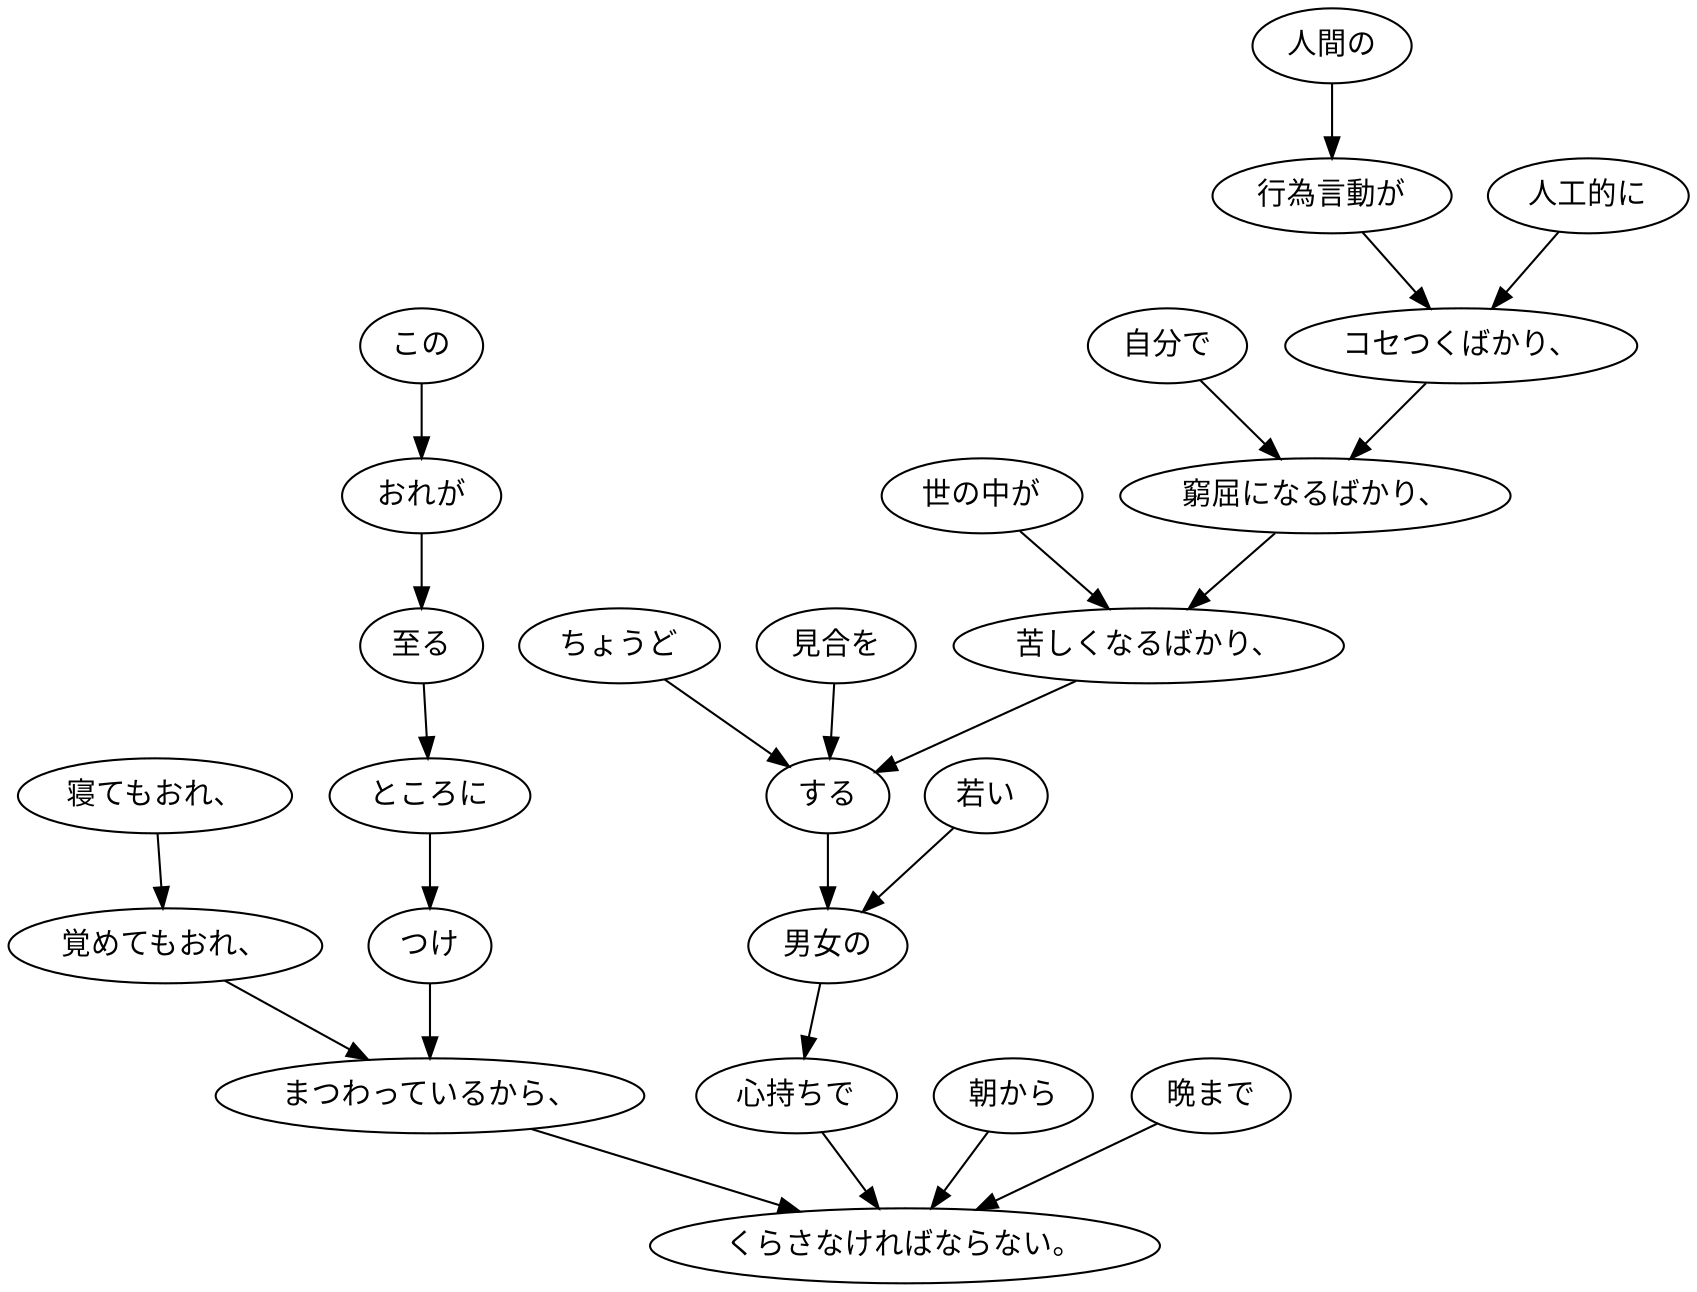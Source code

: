 digraph graph8504 {
	node0 [label="寝てもおれ、"];
	node1 [label="覚めてもおれ、"];
	node2 [label="この"];
	node3 [label="おれが"];
	node4 [label="至る"];
	node5 [label="ところに"];
	node6 [label="つけ"];
	node7 [label="まつわっているから、"];
	node8 [label="人間の"];
	node9 [label="行為言動が"];
	node10 [label="人工的に"];
	node11 [label="コセつくばかり、"];
	node12 [label="自分で"];
	node13 [label="窮屈になるばかり、"];
	node14 [label="世の中が"];
	node15 [label="苦しくなるばかり、"];
	node16 [label="ちょうど"];
	node17 [label="見合を"];
	node18 [label="する"];
	node19 [label="若い"];
	node20 [label="男女の"];
	node21 [label="心持ちで"];
	node22 [label="朝から"];
	node23 [label="晩まで"];
	node24 [label="くらさなければならない。"];
	node0 -> node1;
	node1 -> node7;
	node2 -> node3;
	node3 -> node4;
	node4 -> node5;
	node5 -> node6;
	node6 -> node7;
	node7 -> node24;
	node8 -> node9;
	node9 -> node11;
	node10 -> node11;
	node11 -> node13;
	node12 -> node13;
	node13 -> node15;
	node14 -> node15;
	node15 -> node18;
	node16 -> node18;
	node17 -> node18;
	node18 -> node20;
	node19 -> node20;
	node20 -> node21;
	node21 -> node24;
	node22 -> node24;
	node23 -> node24;
}
